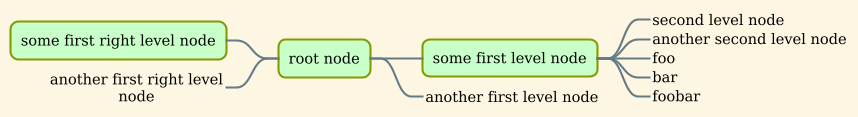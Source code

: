 ' Do not edit
' Theme Gallery
' autogenerated by script
'
@startmindmap
!theme sunlust
+ root node
++ some first level node
+++_ second level node
+++_ another second level node
+++_ foo
+++_ bar
+++_ foobar
++_ another first level node
-- some first right level node
--_ another first right level node
@endmindmap
